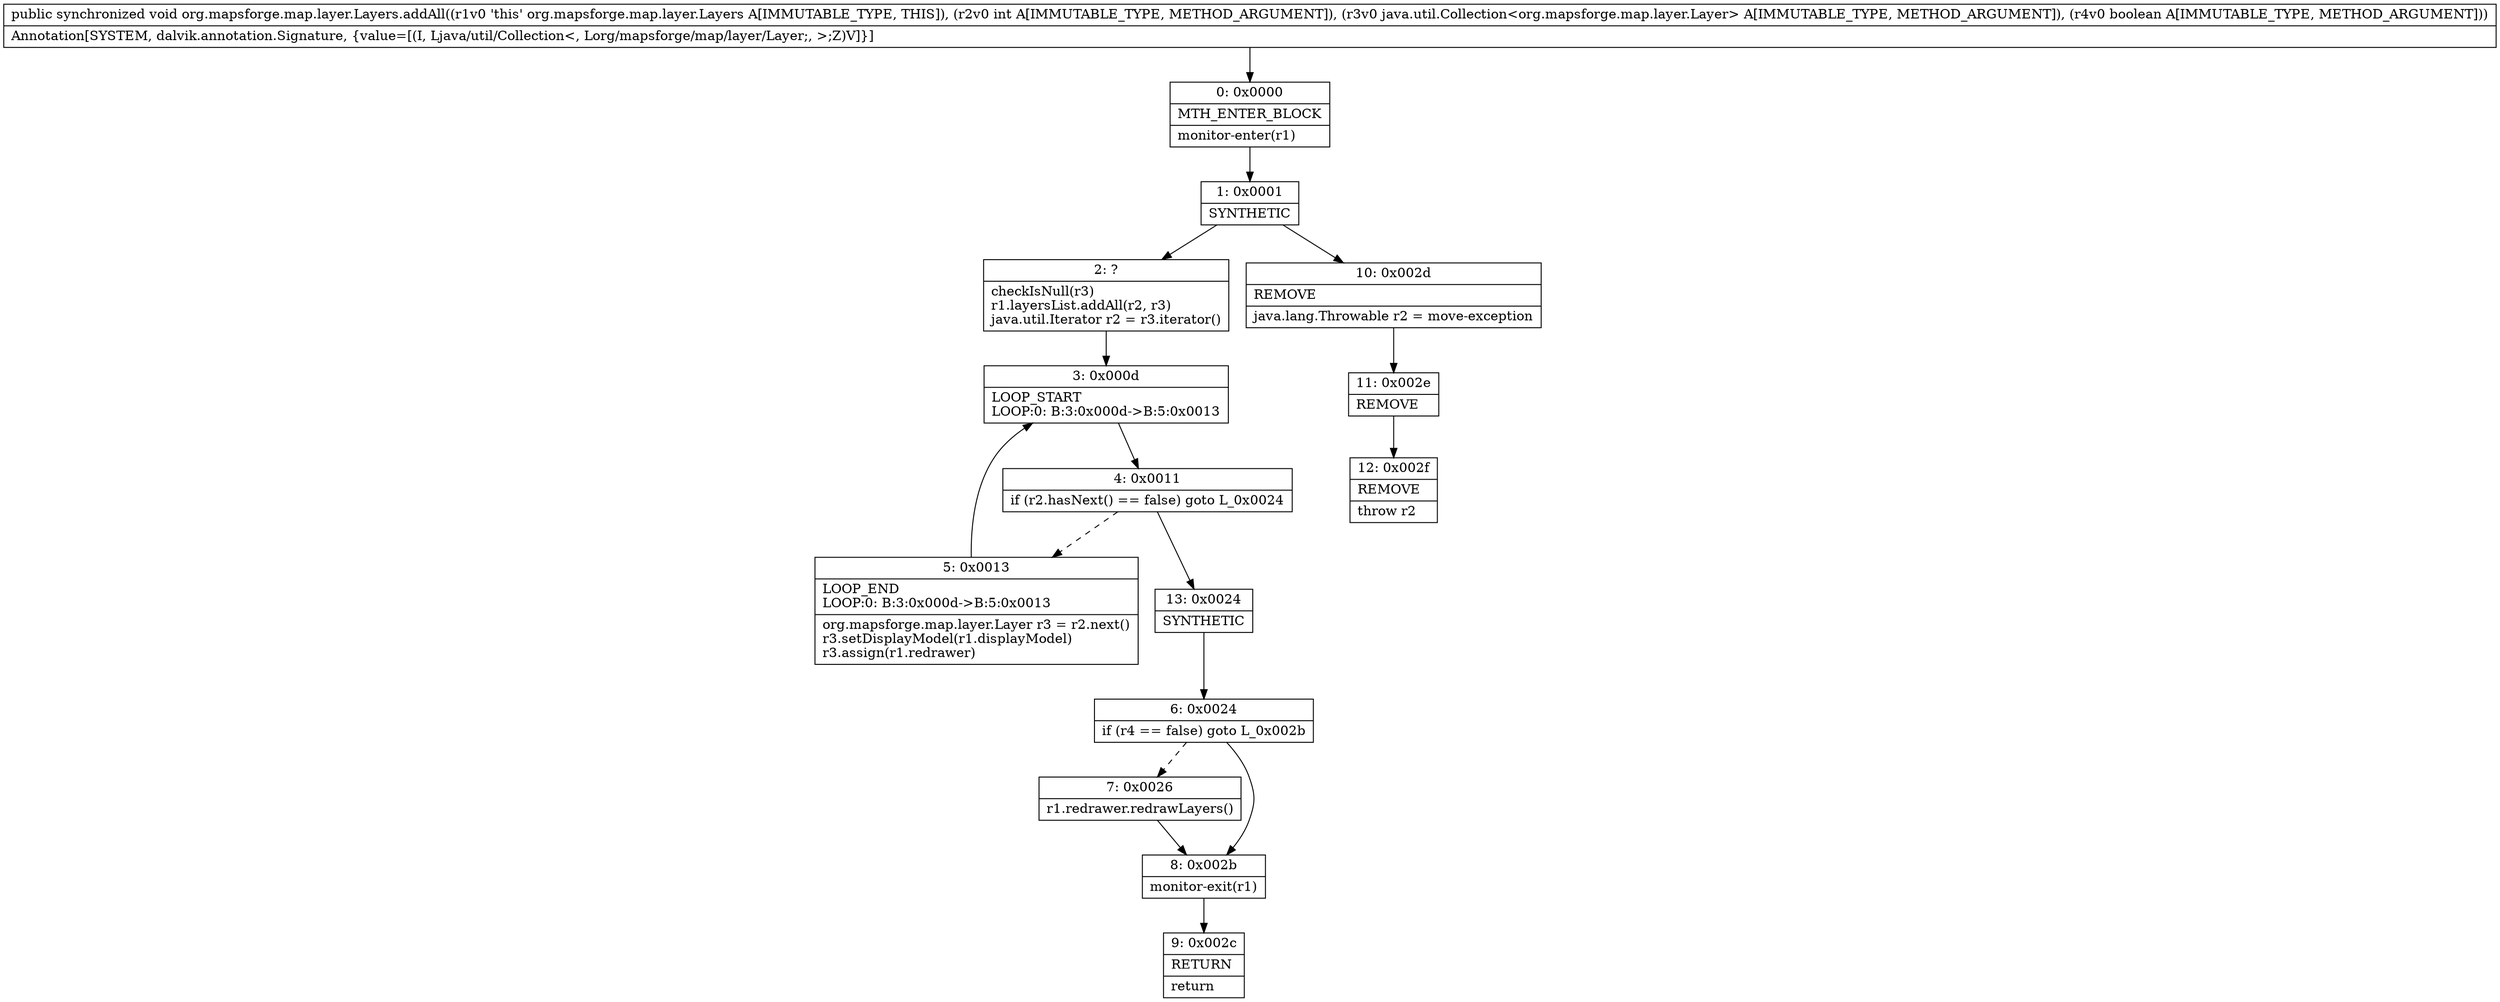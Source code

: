 digraph "CFG fororg.mapsforge.map.layer.Layers.addAll(ILjava\/util\/Collection;Z)V" {
Node_0 [shape=record,label="{0\:\ 0x0000|MTH_ENTER_BLOCK\l|monitor\-enter(r1)\l}"];
Node_1 [shape=record,label="{1\:\ 0x0001|SYNTHETIC\l}"];
Node_2 [shape=record,label="{2\:\ ?|checkIsNull(r3)\lr1.layersList.addAll(r2, r3)\ljava.util.Iterator r2 = r3.iterator()\l}"];
Node_3 [shape=record,label="{3\:\ 0x000d|LOOP_START\lLOOP:0: B:3:0x000d\-\>B:5:0x0013\l}"];
Node_4 [shape=record,label="{4\:\ 0x0011|if (r2.hasNext() == false) goto L_0x0024\l}"];
Node_5 [shape=record,label="{5\:\ 0x0013|LOOP_END\lLOOP:0: B:3:0x000d\-\>B:5:0x0013\l|org.mapsforge.map.layer.Layer r3 = r2.next()\lr3.setDisplayModel(r1.displayModel)\lr3.assign(r1.redrawer)\l}"];
Node_6 [shape=record,label="{6\:\ 0x0024|if (r4 == false) goto L_0x002b\l}"];
Node_7 [shape=record,label="{7\:\ 0x0026|r1.redrawer.redrawLayers()\l}"];
Node_8 [shape=record,label="{8\:\ 0x002b|monitor\-exit(r1)\l}"];
Node_9 [shape=record,label="{9\:\ 0x002c|RETURN\l|return\l}"];
Node_10 [shape=record,label="{10\:\ 0x002d|REMOVE\l|java.lang.Throwable r2 = move\-exception\l}"];
Node_11 [shape=record,label="{11\:\ 0x002e|REMOVE\l}"];
Node_12 [shape=record,label="{12\:\ 0x002f|REMOVE\l|throw r2\l}"];
Node_13 [shape=record,label="{13\:\ 0x0024|SYNTHETIC\l}"];
MethodNode[shape=record,label="{public synchronized void org.mapsforge.map.layer.Layers.addAll((r1v0 'this' org.mapsforge.map.layer.Layers A[IMMUTABLE_TYPE, THIS]), (r2v0 int A[IMMUTABLE_TYPE, METHOD_ARGUMENT]), (r3v0 java.util.Collection\<org.mapsforge.map.layer.Layer\> A[IMMUTABLE_TYPE, METHOD_ARGUMENT]), (r4v0 boolean A[IMMUTABLE_TYPE, METHOD_ARGUMENT]))  | Annotation[SYSTEM, dalvik.annotation.Signature, \{value=[(I, Ljava\/util\/Collection\<, Lorg\/mapsforge\/map\/layer\/Layer;, \>;Z)V]\}]\l}"];
MethodNode -> Node_0;
Node_0 -> Node_1;
Node_1 -> Node_2;
Node_1 -> Node_10;
Node_2 -> Node_3;
Node_3 -> Node_4;
Node_4 -> Node_5[style=dashed];
Node_4 -> Node_13;
Node_5 -> Node_3;
Node_6 -> Node_7[style=dashed];
Node_6 -> Node_8;
Node_7 -> Node_8;
Node_8 -> Node_9;
Node_10 -> Node_11;
Node_11 -> Node_12;
Node_13 -> Node_6;
}

